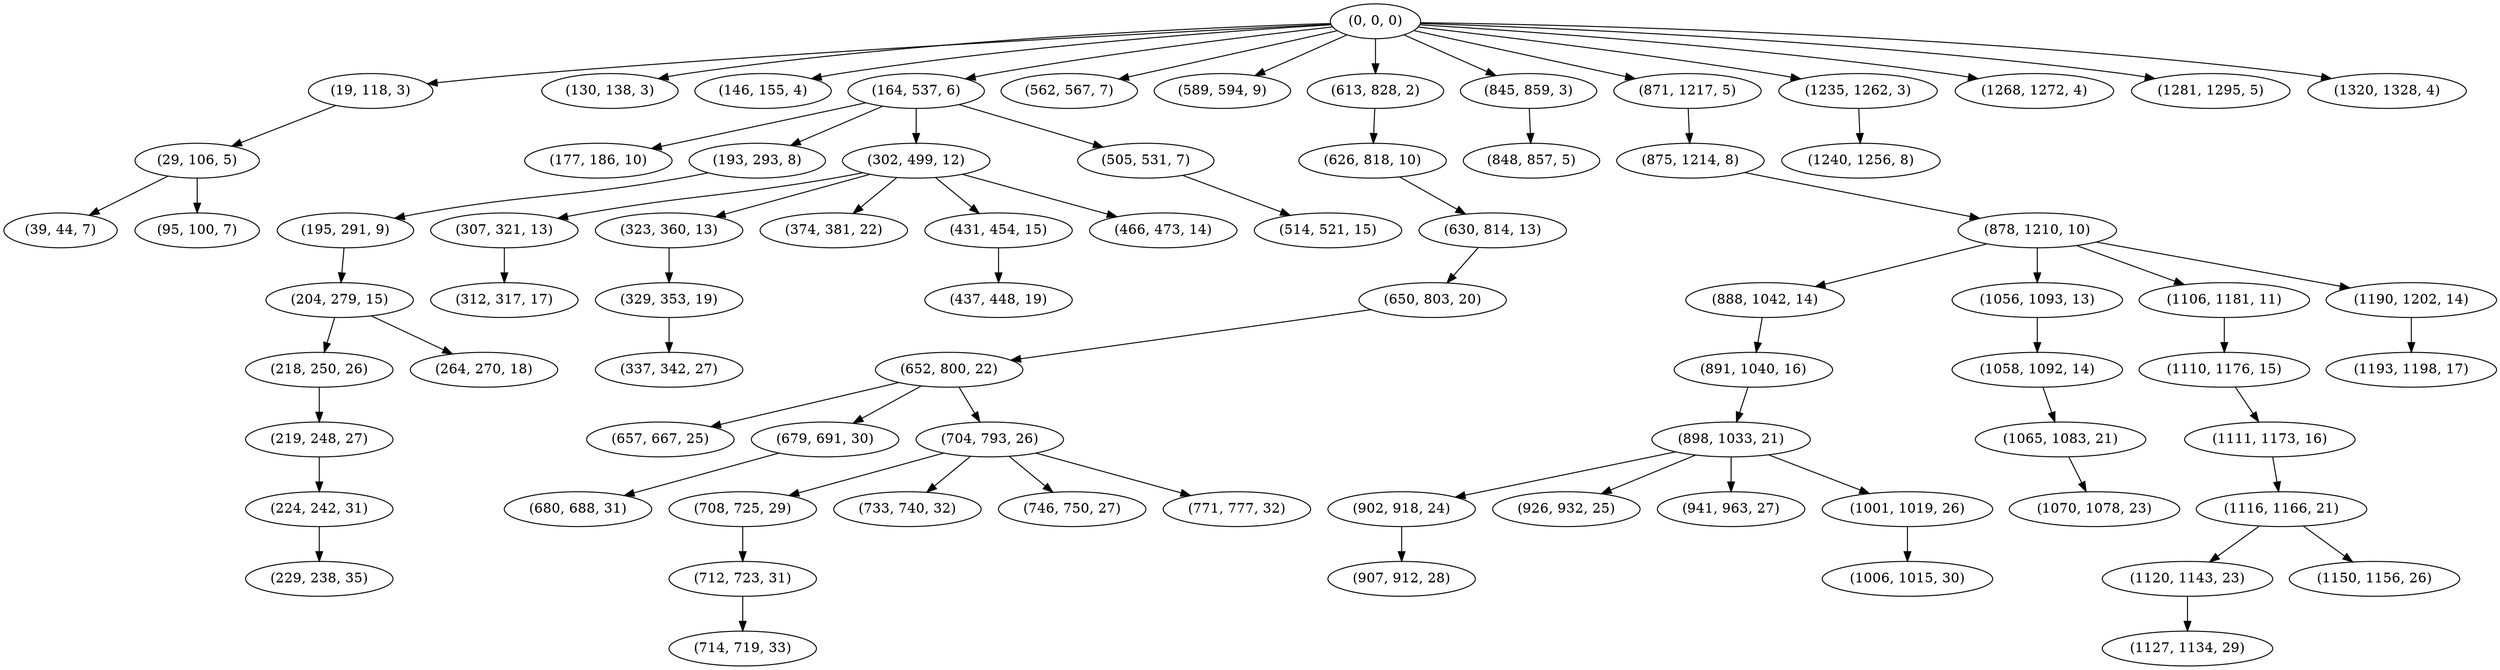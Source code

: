 digraph tree {
    "(0, 0, 0)";
    "(19, 118, 3)";
    "(29, 106, 5)";
    "(39, 44, 7)";
    "(95, 100, 7)";
    "(130, 138, 3)";
    "(146, 155, 4)";
    "(164, 537, 6)";
    "(177, 186, 10)";
    "(193, 293, 8)";
    "(195, 291, 9)";
    "(204, 279, 15)";
    "(218, 250, 26)";
    "(219, 248, 27)";
    "(224, 242, 31)";
    "(229, 238, 35)";
    "(264, 270, 18)";
    "(302, 499, 12)";
    "(307, 321, 13)";
    "(312, 317, 17)";
    "(323, 360, 13)";
    "(329, 353, 19)";
    "(337, 342, 27)";
    "(374, 381, 22)";
    "(431, 454, 15)";
    "(437, 448, 19)";
    "(466, 473, 14)";
    "(505, 531, 7)";
    "(514, 521, 15)";
    "(562, 567, 7)";
    "(589, 594, 9)";
    "(613, 828, 2)";
    "(626, 818, 10)";
    "(630, 814, 13)";
    "(650, 803, 20)";
    "(652, 800, 22)";
    "(657, 667, 25)";
    "(679, 691, 30)";
    "(680, 688, 31)";
    "(704, 793, 26)";
    "(708, 725, 29)";
    "(712, 723, 31)";
    "(714, 719, 33)";
    "(733, 740, 32)";
    "(746, 750, 27)";
    "(771, 777, 32)";
    "(845, 859, 3)";
    "(848, 857, 5)";
    "(871, 1217, 5)";
    "(875, 1214, 8)";
    "(878, 1210, 10)";
    "(888, 1042, 14)";
    "(891, 1040, 16)";
    "(898, 1033, 21)";
    "(902, 918, 24)";
    "(907, 912, 28)";
    "(926, 932, 25)";
    "(941, 963, 27)";
    "(1001, 1019, 26)";
    "(1006, 1015, 30)";
    "(1056, 1093, 13)";
    "(1058, 1092, 14)";
    "(1065, 1083, 21)";
    "(1070, 1078, 23)";
    "(1106, 1181, 11)";
    "(1110, 1176, 15)";
    "(1111, 1173, 16)";
    "(1116, 1166, 21)";
    "(1120, 1143, 23)";
    "(1127, 1134, 29)";
    "(1150, 1156, 26)";
    "(1190, 1202, 14)";
    "(1193, 1198, 17)";
    "(1235, 1262, 3)";
    "(1240, 1256, 8)";
    "(1268, 1272, 4)";
    "(1281, 1295, 5)";
    "(1320, 1328, 4)";
    "(0, 0, 0)" -> "(19, 118, 3)";
    "(0, 0, 0)" -> "(130, 138, 3)";
    "(0, 0, 0)" -> "(146, 155, 4)";
    "(0, 0, 0)" -> "(164, 537, 6)";
    "(0, 0, 0)" -> "(562, 567, 7)";
    "(0, 0, 0)" -> "(589, 594, 9)";
    "(0, 0, 0)" -> "(613, 828, 2)";
    "(0, 0, 0)" -> "(845, 859, 3)";
    "(0, 0, 0)" -> "(871, 1217, 5)";
    "(0, 0, 0)" -> "(1235, 1262, 3)";
    "(0, 0, 0)" -> "(1268, 1272, 4)";
    "(0, 0, 0)" -> "(1281, 1295, 5)";
    "(0, 0, 0)" -> "(1320, 1328, 4)";
    "(19, 118, 3)" -> "(29, 106, 5)";
    "(29, 106, 5)" -> "(39, 44, 7)";
    "(29, 106, 5)" -> "(95, 100, 7)";
    "(164, 537, 6)" -> "(177, 186, 10)";
    "(164, 537, 6)" -> "(193, 293, 8)";
    "(164, 537, 6)" -> "(302, 499, 12)";
    "(164, 537, 6)" -> "(505, 531, 7)";
    "(193, 293, 8)" -> "(195, 291, 9)";
    "(195, 291, 9)" -> "(204, 279, 15)";
    "(204, 279, 15)" -> "(218, 250, 26)";
    "(204, 279, 15)" -> "(264, 270, 18)";
    "(218, 250, 26)" -> "(219, 248, 27)";
    "(219, 248, 27)" -> "(224, 242, 31)";
    "(224, 242, 31)" -> "(229, 238, 35)";
    "(302, 499, 12)" -> "(307, 321, 13)";
    "(302, 499, 12)" -> "(323, 360, 13)";
    "(302, 499, 12)" -> "(374, 381, 22)";
    "(302, 499, 12)" -> "(431, 454, 15)";
    "(302, 499, 12)" -> "(466, 473, 14)";
    "(307, 321, 13)" -> "(312, 317, 17)";
    "(323, 360, 13)" -> "(329, 353, 19)";
    "(329, 353, 19)" -> "(337, 342, 27)";
    "(431, 454, 15)" -> "(437, 448, 19)";
    "(505, 531, 7)" -> "(514, 521, 15)";
    "(613, 828, 2)" -> "(626, 818, 10)";
    "(626, 818, 10)" -> "(630, 814, 13)";
    "(630, 814, 13)" -> "(650, 803, 20)";
    "(650, 803, 20)" -> "(652, 800, 22)";
    "(652, 800, 22)" -> "(657, 667, 25)";
    "(652, 800, 22)" -> "(679, 691, 30)";
    "(652, 800, 22)" -> "(704, 793, 26)";
    "(679, 691, 30)" -> "(680, 688, 31)";
    "(704, 793, 26)" -> "(708, 725, 29)";
    "(704, 793, 26)" -> "(733, 740, 32)";
    "(704, 793, 26)" -> "(746, 750, 27)";
    "(704, 793, 26)" -> "(771, 777, 32)";
    "(708, 725, 29)" -> "(712, 723, 31)";
    "(712, 723, 31)" -> "(714, 719, 33)";
    "(845, 859, 3)" -> "(848, 857, 5)";
    "(871, 1217, 5)" -> "(875, 1214, 8)";
    "(875, 1214, 8)" -> "(878, 1210, 10)";
    "(878, 1210, 10)" -> "(888, 1042, 14)";
    "(878, 1210, 10)" -> "(1056, 1093, 13)";
    "(878, 1210, 10)" -> "(1106, 1181, 11)";
    "(878, 1210, 10)" -> "(1190, 1202, 14)";
    "(888, 1042, 14)" -> "(891, 1040, 16)";
    "(891, 1040, 16)" -> "(898, 1033, 21)";
    "(898, 1033, 21)" -> "(902, 918, 24)";
    "(898, 1033, 21)" -> "(926, 932, 25)";
    "(898, 1033, 21)" -> "(941, 963, 27)";
    "(898, 1033, 21)" -> "(1001, 1019, 26)";
    "(902, 918, 24)" -> "(907, 912, 28)";
    "(1001, 1019, 26)" -> "(1006, 1015, 30)";
    "(1056, 1093, 13)" -> "(1058, 1092, 14)";
    "(1058, 1092, 14)" -> "(1065, 1083, 21)";
    "(1065, 1083, 21)" -> "(1070, 1078, 23)";
    "(1106, 1181, 11)" -> "(1110, 1176, 15)";
    "(1110, 1176, 15)" -> "(1111, 1173, 16)";
    "(1111, 1173, 16)" -> "(1116, 1166, 21)";
    "(1116, 1166, 21)" -> "(1120, 1143, 23)";
    "(1116, 1166, 21)" -> "(1150, 1156, 26)";
    "(1120, 1143, 23)" -> "(1127, 1134, 29)";
    "(1190, 1202, 14)" -> "(1193, 1198, 17)";
    "(1235, 1262, 3)" -> "(1240, 1256, 8)";
}
